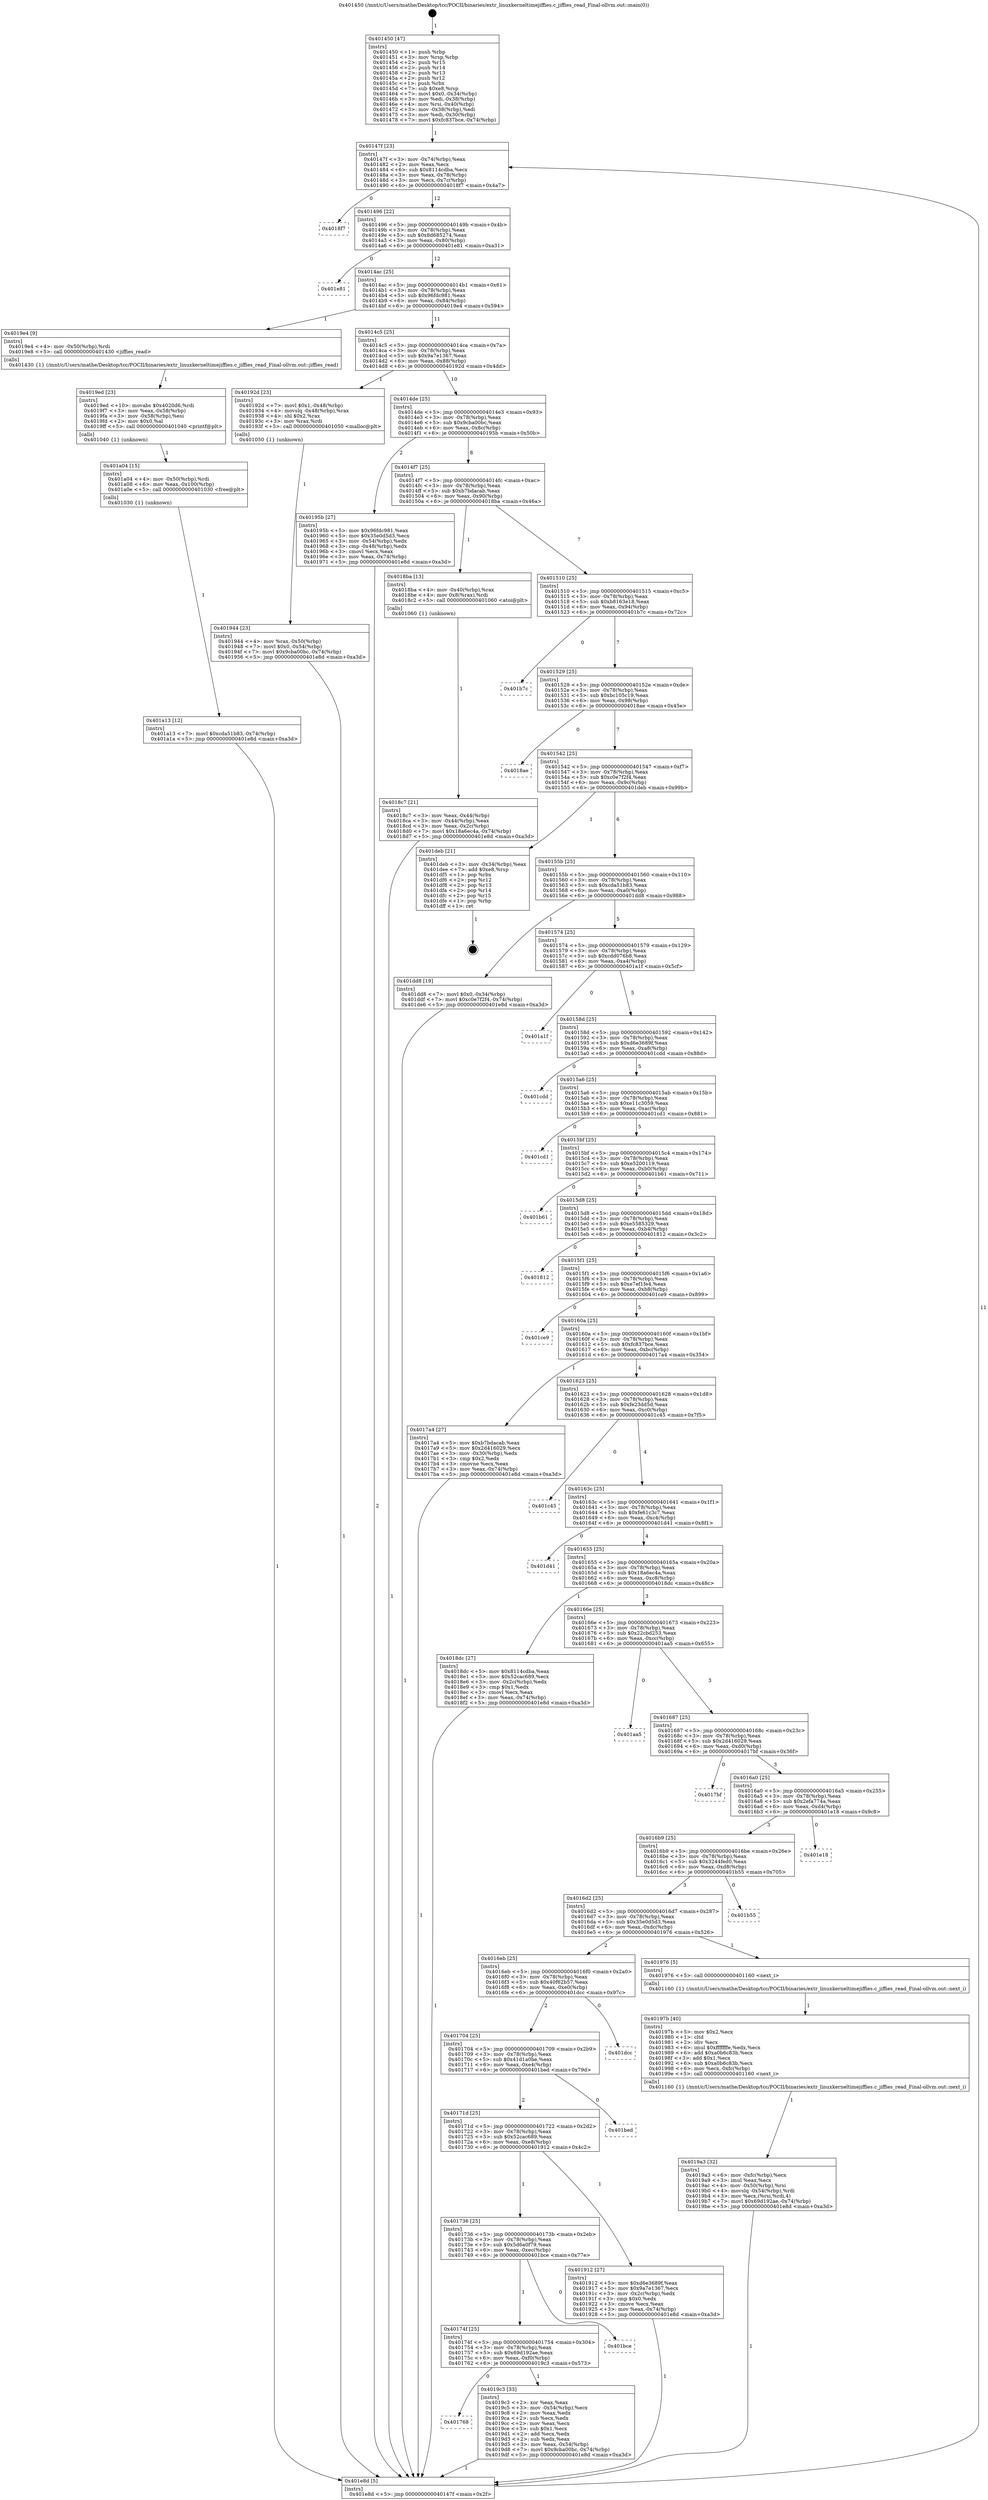 digraph "0x401450" {
  label = "0x401450 (/mnt/c/Users/mathe/Desktop/tcc/POCII/binaries/extr_linuxkerneltimejiffies.c_jiffies_read_Final-ollvm.out::main(0))"
  labelloc = "t"
  node[shape=record]

  Entry [label="",width=0.3,height=0.3,shape=circle,fillcolor=black,style=filled]
  "0x40147f" [label="{
     0x40147f [23]\l
     | [instrs]\l
     &nbsp;&nbsp;0x40147f \<+3\>: mov -0x74(%rbp),%eax\l
     &nbsp;&nbsp;0x401482 \<+2\>: mov %eax,%ecx\l
     &nbsp;&nbsp;0x401484 \<+6\>: sub $0x8114cdba,%ecx\l
     &nbsp;&nbsp;0x40148a \<+3\>: mov %eax,-0x78(%rbp)\l
     &nbsp;&nbsp;0x40148d \<+3\>: mov %ecx,-0x7c(%rbp)\l
     &nbsp;&nbsp;0x401490 \<+6\>: je 00000000004018f7 \<main+0x4a7\>\l
  }"]
  "0x4018f7" [label="{
     0x4018f7\l
  }", style=dashed]
  "0x401496" [label="{
     0x401496 [22]\l
     | [instrs]\l
     &nbsp;&nbsp;0x401496 \<+5\>: jmp 000000000040149b \<main+0x4b\>\l
     &nbsp;&nbsp;0x40149b \<+3\>: mov -0x78(%rbp),%eax\l
     &nbsp;&nbsp;0x40149e \<+5\>: sub $0x8d685274,%eax\l
     &nbsp;&nbsp;0x4014a3 \<+3\>: mov %eax,-0x80(%rbp)\l
     &nbsp;&nbsp;0x4014a6 \<+6\>: je 0000000000401e81 \<main+0xa31\>\l
  }"]
  Exit [label="",width=0.3,height=0.3,shape=circle,fillcolor=black,style=filled,peripheries=2]
  "0x401e81" [label="{
     0x401e81\l
  }", style=dashed]
  "0x4014ac" [label="{
     0x4014ac [25]\l
     | [instrs]\l
     &nbsp;&nbsp;0x4014ac \<+5\>: jmp 00000000004014b1 \<main+0x61\>\l
     &nbsp;&nbsp;0x4014b1 \<+3\>: mov -0x78(%rbp),%eax\l
     &nbsp;&nbsp;0x4014b4 \<+5\>: sub $0x96fdc981,%eax\l
     &nbsp;&nbsp;0x4014b9 \<+6\>: mov %eax,-0x84(%rbp)\l
     &nbsp;&nbsp;0x4014bf \<+6\>: je 00000000004019e4 \<main+0x594\>\l
  }"]
  "0x401a13" [label="{
     0x401a13 [12]\l
     | [instrs]\l
     &nbsp;&nbsp;0x401a13 \<+7\>: movl $0xcda51b83,-0x74(%rbp)\l
     &nbsp;&nbsp;0x401a1a \<+5\>: jmp 0000000000401e8d \<main+0xa3d\>\l
  }"]
  "0x4019e4" [label="{
     0x4019e4 [9]\l
     | [instrs]\l
     &nbsp;&nbsp;0x4019e4 \<+4\>: mov -0x50(%rbp),%rdi\l
     &nbsp;&nbsp;0x4019e8 \<+5\>: call 0000000000401430 \<jiffies_read\>\l
     | [calls]\l
     &nbsp;&nbsp;0x401430 \{1\} (/mnt/c/Users/mathe/Desktop/tcc/POCII/binaries/extr_linuxkerneltimejiffies.c_jiffies_read_Final-ollvm.out::jiffies_read)\l
  }"]
  "0x4014c5" [label="{
     0x4014c5 [25]\l
     | [instrs]\l
     &nbsp;&nbsp;0x4014c5 \<+5\>: jmp 00000000004014ca \<main+0x7a\>\l
     &nbsp;&nbsp;0x4014ca \<+3\>: mov -0x78(%rbp),%eax\l
     &nbsp;&nbsp;0x4014cd \<+5\>: sub $0x9a7e1367,%eax\l
     &nbsp;&nbsp;0x4014d2 \<+6\>: mov %eax,-0x88(%rbp)\l
     &nbsp;&nbsp;0x4014d8 \<+6\>: je 000000000040192d \<main+0x4dd\>\l
  }"]
  "0x401a04" [label="{
     0x401a04 [15]\l
     | [instrs]\l
     &nbsp;&nbsp;0x401a04 \<+4\>: mov -0x50(%rbp),%rdi\l
     &nbsp;&nbsp;0x401a08 \<+6\>: mov %eax,-0x100(%rbp)\l
     &nbsp;&nbsp;0x401a0e \<+5\>: call 0000000000401030 \<free@plt\>\l
     | [calls]\l
     &nbsp;&nbsp;0x401030 \{1\} (unknown)\l
  }"]
  "0x40192d" [label="{
     0x40192d [23]\l
     | [instrs]\l
     &nbsp;&nbsp;0x40192d \<+7\>: movl $0x1,-0x48(%rbp)\l
     &nbsp;&nbsp;0x401934 \<+4\>: movslq -0x48(%rbp),%rax\l
     &nbsp;&nbsp;0x401938 \<+4\>: shl $0x2,%rax\l
     &nbsp;&nbsp;0x40193c \<+3\>: mov %rax,%rdi\l
     &nbsp;&nbsp;0x40193f \<+5\>: call 0000000000401050 \<malloc@plt\>\l
     | [calls]\l
     &nbsp;&nbsp;0x401050 \{1\} (unknown)\l
  }"]
  "0x4014de" [label="{
     0x4014de [25]\l
     | [instrs]\l
     &nbsp;&nbsp;0x4014de \<+5\>: jmp 00000000004014e3 \<main+0x93\>\l
     &nbsp;&nbsp;0x4014e3 \<+3\>: mov -0x78(%rbp),%eax\l
     &nbsp;&nbsp;0x4014e6 \<+5\>: sub $0x9cba00bc,%eax\l
     &nbsp;&nbsp;0x4014eb \<+6\>: mov %eax,-0x8c(%rbp)\l
     &nbsp;&nbsp;0x4014f1 \<+6\>: je 000000000040195b \<main+0x50b\>\l
  }"]
  "0x4019ed" [label="{
     0x4019ed [23]\l
     | [instrs]\l
     &nbsp;&nbsp;0x4019ed \<+10\>: movabs $0x4020d6,%rdi\l
     &nbsp;&nbsp;0x4019f7 \<+3\>: mov %eax,-0x58(%rbp)\l
     &nbsp;&nbsp;0x4019fa \<+3\>: mov -0x58(%rbp),%esi\l
     &nbsp;&nbsp;0x4019fd \<+2\>: mov $0x0,%al\l
     &nbsp;&nbsp;0x4019ff \<+5\>: call 0000000000401040 \<printf@plt\>\l
     | [calls]\l
     &nbsp;&nbsp;0x401040 \{1\} (unknown)\l
  }"]
  "0x40195b" [label="{
     0x40195b [27]\l
     | [instrs]\l
     &nbsp;&nbsp;0x40195b \<+5\>: mov $0x96fdc981,%eax\l
     &nbsp;&nbsp;0x401960 \<+5\>: mov $0x35e0d5d3,%ecx\l
     &nbsp;&nbsp;0x401965 \<+3\>: mov -0x54(%rbp),%edx\l
     &nbsp;&nbsp;0x401968 \<+3\>: cmp -0x48(%rbp),%edx\l
     &nbsp;&nbsp;0x40196b \<+3\>: cmovl %ecx,%eax\l
     &nbsp;&nbsp;0x40196e \<+3\>: mov %eax,-0x74(%rbp)\l
     &nbsp;&nbsp;0x401971 \<+5\>: jmp 0000000000401e8d \<main+0xa3d\>\l
  }"]
  "0x4014f7" [label="{
     0x4014f7 [25]\l
     | [instrs]\l
     &nbsp;&nbsp;0x4014f7 \<+5\>: jmp 00000000004014fc \<main+0xac\>\l
     &nbsp;&nbsp;0x4014fc \<+3\>: mov -0x78(%rbp),%eax\l
     &nbsp;&nbsp;0x4014ff \<+5\>: sub $0xb7bdacab,%eax\l
     &nbsp;&nbsp;0x401504 \<+6\>: mov %eax,-0x90(%rbp)\l
     &nbsp;&nbsp;0x40150a \<+6\>: je 00000000004018ba \<main+0x46a\>\l
  }"]
  "0x401768" [label="{
     0x401768\l
  }", style=dashed]
  "0x4018ba" [label="{
     0x4018ba [13]\l
     | [instrs]\l
     &nbsp;&nbsp;0x4018ba \<+4\>: mov -0x40(%rbp),%rax\l
     &nbsp;&nbsp;0x4018be \<+4\>: mov 0x8(%rax),%rdi\l
     &nbsp;&nbsp;0x4018c2 \<+5\>: call 0000000000401060 \<atoi@plt\>\l
     | [calls]\l
     &nbsp;&nbsp;0x401060 \{1\} (unknown)\l
  }"]
  "0x401510" [label="{
     0x401510 [25]\l
     | [instrs]\l
     &nbsp;&nbsp;0x401510 \<+5\>: jmp 0000000000401515 \<main+0xc5\>\l
     &nbsp;&nbsp;0x401515 \<+3\>: mov -0x78(%rbp),%eax\l
     &nbsp;&nbsp;0x401518 \<+5\>: sub $0xb8163e18,%eax\l
     &nbsp;&nbsp;0x40151d \<+6\>: mov %eax,-0x94(%rbp)\l
     &nbsp;&nbsp;0x401523 \<+6\>: je 0000000000401b7c \<main+0x72c\>\l
  }"]
  "0x4019c3" [label="{
     0x4019c3 [33]\l
     | [instrs]\l
     &nbsp;&nbsp;0x4019c3 \<+2\>: xor %eax,%eax\l
     &nbsp;&nbsp;0x4019c5 \<+3\>: mov -0x54(%rbp),%ecx\l
     &nbsp;&nbsp;0x4019c8 \<+2\>: mov %eax,%edx\l
     &nbsp;&nbsp;0x4019ca \<+2\>: sub %ecx,%edx\l
     &nbsp;&nbsp;0x4019cc \<+2\>: mov %eax,%ecx\l
     &nbsp;&nbsp;0x4019ce \<+3\>: sub $0x1,%ecx\l
     &nbsp;&nbsp;0x4019d1 \<+2\>: add %ecx,%edx\l
     &nbsp;&nbsp;0x4019d3 \<+2\>: sub %edx,%eax\l
     &nbsp;&nbsp;0x4019d5 \<+3\>: mov %eax,-0x54(%rbp)\l
     &nbsp;&nbsp;0x4019d8 \<+7\>: movl $0x9cba00bc,-0x74(%rbp)\l
     &nbsp;&nbsp;0x4019df \<+5\>: jmp 0000000000401e8d \<main+0xa3d\>\l
  }"]
  "0x401b7c" [label="{
     0x401b7c\l
  }", style=dashed]
  "0x401529" [label="{
     0x401529 [25]\l
     | [instrs]\l
     &nbsp;&nbsp;0x401529 \<+5\>: jmp 000000000040152e \<main+0xde\>\l
     &nbsp;&nbsp;0x40152e \<+3\>: mov -0x78(%rbp),%eax\l
     &nbsp;&nbsp;0x401531 \<+5\>: sub $0xbc105c19,%eax\l
     &nbsp;&nbsp;0x401536 \<+6\>: mov %eax,-0x98(%rbp)\l
     &nbsp;&nbsp;0x40153c \<+6\>: je 00000000004018ae \<main+0x45e\>\l
  }"]
  "0x40174f" [label="{
     0x40174f [25]\l
     | [instrs]\l
     &nbsp;&nbsp;0x40174f \<+5\>: jmp 0000000000401754 \<main+0x304\>\l
     &nbsp;&nbsp;0x401754 \<+3\>: mov -0x78(%rbp),%eax\l
     &nbsp;&nbsp;0x401757 \<+5\>: sub $0x69d192ae,%eax\l
     &nbsp;&nbsp;0x40175c \<+6\>: mov %eax,-0xf0(%rbp)\l
     &nbsp;&nbsp;0x401762 \<+6\>: je 00000000004019c3 \<main+0x573\>\l
  }"]
  "0x4018ae" [label="{
     0x4018ae\l
  }", style=dashed]
  "0x401542" [label="{
     0x401542 [25]\l
     | [instrs]\l
     &nbsp;&nbsp;0x401542 \<+5\>: jmp 0000000000401547 \<main+0xf7\>\l
     &nbsp;&nbsp;0x401547 \<+3\>: mov -0x78(%rbp),%eax\l
     &nbsp;&nbsp;0x40154a \<+5\>: sub $0xc0e7f2f4,%eax\l
     &nbsp;&nbsp;0x40154f \<+6\>: mov %eax,-0x9c(%rbp)\l
     &nbsp;&nbsp;0x401555 \<+6\>: je 0000000000401deb \<main+0x99b\>\l
  }"]
  "0x401bce" [label="{
     0x401bce\l
  }", style=dashed]
  "0x401deb" [label="{
     0x401deb [21]\l
     | [instrs]\l
     &nbsp;&nbsp;0x401deb \<+3\>: mov -0x34(%rbp),%eax\l
     &nbsp;&nbsp;0x401dee \<+7\>: add $0xe8,%rsp\l
     &nbsp;&nbsp;0x401df5 \<+1\>: pop %rbx\l
     &nbsp;&nbsp;0x401df6 \<+2\>: pop %r12\l
     &nbsp;&nbsp;0x401df8 \<+2\>: pop %r13\l
     &nbsp;&nbsp;0x401dfa \<+2\>: pop %r14\l
     &nbsp;&nbsp;0x401dfc \<+2\>: pop %r15\l
     &nbsp;&nbsp;0x401dfe \<+1\>: pop %rbp\l
     &nbsp;&nbsp;0x401dff \<+1\>: ret\l
  }"]
  "0x40155b" [label="{
     0x40155b [25]\l
     | [instrs]\l
     &nbsp;&nbsp;0x40155b \<+5\>: jmp 0000000000401560 \<main+0x110\>\l
     &nbsp;&nbsp;0x401560 \<+3\>: mov -0x78(%rbp),%eax\l
     &nbsp;&nbsp;0x401563 \<+5\>: sub $0xcda51b83,%eax\l
     &nbsp;&nbsp;0x401568 \<+6\>: mov %eax,-0xa0(%rbp)\l
     &nbsp;&nbsp;0x40156e \<+6\>: je 0000000000401dd8 \<main+0x988\>\l
  }"]
  "0x4019a3" [label="{
     0x4019a3 [32]\l
     | [instrs]\l
     &nbsp;&nbsp;0x4019a3 \<+6\>: mov -0xfc(%rbp),%ecx\l
     &nbsp;&nbsp;0x4019a9 \<+3\>: imul %eax,%ecx\l
     &nbsp;&nbsp;0x4019ac \<+4\>: mov -0x50(%rbp),%rsi\l
     &nbsp;&nbsp;0x4019b0 \<+4\>: movslq -0x54(%rbp),%rdi\l
     &nbsp;&nbsp;0x4019b4 \<+3\>: mov %ecx,(%rsi,%rdi,4)\l
     &nbsp;&nbsp;0x4019b7 \<+7\>: movl $0x69d192ae,-0x74(%rbp)\l
     &nbsp;&nbsp;0x4019be \<+5\>: jmp 0000000000401e8d \<main+0xa3d\>\l
  }"]
  "0x401dd8" [label="{
     0x401dd8 [19]\l
     | [instrs]\l
     &nbsp;&nbsp;0x401dd8 \<+7\>: movl $0x0,-0x34(%rbp)\l
     &nbsp;&nbsp;0x401ddf \<+7\>: movl $0xc0e7f2f4,-0x74(%rbp)\l
     &nbsp;&nbsp;0x401de6 \<+5\>: jmp 0000000000401e8d \<main+0xa3d\>\l
  }"]
  "0x401574" [label="{
     0x401574 [25]\l
     | [instrs]\l
     &nbsp;&nbsp;0x401574 \<+5\>: jmp 0000000000401579 \<main+0x129\>\l
     &nbsp;&nbsp;0x401579 \<+3\>: mov -0x78(%rbp),%eax\l
     &nbsp;&nbsp;0x40157c \<+5\>: sub $0xcdd076b8,%eax\l
     &nbsp;&nbsp;0x401581 \<+6\>: mov %eax,-0xa4(%rbp)\l
     &nbsp;&nbsp;0x401587 \<+6\>: je 0000000000401a1f \<main+0x5cf\>\l
  }"]
  "0x40197b" [label="{
     0x40197b [40]\l
     | [instrs]\l
     &nbsp;&nbsp;0x40197b \<+5\>: mov $0x2,%ecx\l
     &nbsp;&nbsp;0x401980 \<+1\>: cltd\l
     &nbsp;&nbsp;0x401981 \<+2\>: idiv %ecx\l
     &nbsp;&nbsp;0x401983 \<+6\>: imul $0xfffffffe,%edx,%ecx\l
     &nbsp;&nbsp;0x401989 \<+6\>: add $0xa0b6c83b,%ecx\l
     &nbsp;&nbsp;0x40198f \<+3\>: add $0x1,%ecx\l
     &nbsp;&nbsp;0x401992 \<+6\>: sub $0xa0b6c83b,%ecx\l
     &nbsp;&nbsp;0x401998 \<+6\>: mov %ecx,-0xfc(%rbp)\l
     &nbsp;&nbsp;0x40199e \<+5\>: call 0000000000401160 \<next_i\>\l
     | [calls]\l
     &nbsp;&nbsp;0x401160 \{1\} (/mnt/c/Users/mathe/Desktop/tcc/POCII/binaries/extr_linuxkerneltimejiffies.c_jiffies_read_Final-ollvm.out::next_i)\l
  }"]
  "0x401a1f" [label="{
     0x401a1f\l
  }", style=dashed]
  "0x40158d" [label="{
     0x40158d [25]\l
     | [instrs]\l
     &nbsp;&nbsp;0x40158d \<+5\>: jmp 0000000000401592 \<main+0x142\>\l
     &nbsp;&nbsp;0x401592 \<+3\>: mov -0x78(%rbp),%eax\l
     &nbsp;&nbsp;0x401595 \<+5\>: sub $0xd6e3689f,%eax\l
     &nbsp;&nbsp;0x40159a \<+6\>: mov %eax,-0xa8(%rbp)\l
     &nbsp;&nbsp;0x4015a0 \<+6\>: je 0000000000401cdd \<main+0x88d\>\l
  }"]
  "0x401944" [label="{
     0x401944 [23]\l
     | [instrs]\l
     &nbsp;&nbsp;0x401944 \<+4\>: mov %rax,-0x50(%rbp)\l
     &nbsp;&nbsp;0x401948 \<+7\>: movl $0x0,-0x54(%rbp)\l
     &nbsp;&nbsp;0x40194f \<+7\>: movl $0x9cba00bc,-0x74(%rbp)\l
     &nbsp;&nbsp;0x401956 \<+5\>: jmp 0000000000401e8d \<main+0xa3d\>\l
  }"]
  "0x401cdd" [label="{
     0x401cdd\l
  }", style=dashed]
  "0x4015a6" [label="{
     0x4015a6 [25]\l
     | [instrs]\l
     &nbsp;&nbsp;0x4015a6 \<+5\>: jmp 00000000004015ab \<main+0x15b\>\l
     &nbsp;&nbsp;0x4015ab \<+3\>: mov -0x78(%rbp),%eax\l
     &nbsp;&nbsp;0x4015ae \<+5\>: sub $0xe11c3059,%eax\l
     &nbsp;&nbsp;0x4015b3 \<+6\>: mov %eax,-0xac(%rbp)\l
     &nbsp;&nbsp;0x4015b9 \<+6\>: je 0000000000401cd1 \<main+0x881\>\l
  }"]
  "0x401736" [label="{
     0x401736 [25]\l
     | [instrs]\l
     &nbsp;&nbsp;0x401736 \<+5\>: jmp 000000000040173b \<main+0x2eb\>\l
     &nbsp;&nbsp;0x40173b \<+3\>: mov -0x78(%rbp),%eax\l
     &nbsp;&nbsp;0x40173e \<+5\>: sub $0x5d6a0f79,%eax\l
     &nbsp;&nbsp;0x401743 \<+6\>: mov %eax,-0xec(%rbp)\l
     &nbsp;&nbsp;0x401749 \<+6\>: je 0000000000401bce \<main+0x77e\>\l
  }"]
  "0x401cd1" [label="{
     0x401cd1\l
  }", style=dashed]
  "0x4015bf" [label="{
     0x4015bf [25]\l
     | [instrs]\l
     &nbsp;&nbsp;0x4015bf \<+5\>: jmp 00000000004015c4 \<main+0x174\>\l
     &nbsp;&nbsp;0x4015c4 \<+3\>: mov -0x78(%rbp),%eax\l
     &nbsp;&nbsp;0x4015c7 \<+5\>: sub $0xe5200119,%eax\l
     &nbsp;&nbsp;0x4015cc \<+6\>: mov %eax,-0xb0(%rbp)\l
     &nbsp;&nbsp;0x4015d2 \<+6\>: je 0000000000401b61 \<main+0x711\>\l
  }"]
  "0x401912" [label="{
     0x401912 [27]\l
     | [instrs]\l
     &nbsp;&nbsp;0x401912 \<+5\>: mov $0xd6e3689f,%eax\l
     &nbsp;&nbsp;0x401917 \<+5\>: mov $0x9a7e1367,%ecx\l
     &nbsp;&nbsp;0x40191c \<+3\>: mov -0x2c(%rbp),%edx\l
     &nbsp;&nbsp;0x40191f \<+3\>: cmp $0x0,%edx\l
     &nbsp;&nbsp;0x401922 \<+3\>: cmove %ecx,%eax\l
     &nbsp;&nbsp;0x401925 \<+3\>: mov %eax,-0x74(%rbp)\l
     &nbsp;&nbsp;0x401928 \<+5\>: jmp 0000000000401e8d \<main+0xa3d\>\l
  }"]
  "0x401b61" [label="{
     0x401b61\l
  }", style=dashed]
  "0x4015d8" [label="{
     0x4015d8 [25]\l
     | [instrs]\l
     &nbsp;&nbsp;0x4015d8 \<+5\>: jmp 00000000004015dd \<main+0x18d\>\l
     &nbsp;&nbsp;0x4015dd \<+3\>: mov -0x78(%rbp),%eax\l
     &nbsp;&nbsp;0x4015e0 \<+5\>: sub $0xe5585329,%eax\l
     &nbsp;&nbsp;0x4015e5 \<+6\>: mov %eax,-0xb4(%rbp)\l
     &nbsp;&nbsp;0x4015eb \<+6\>: je 0000000000401812 \<main+0x3c2\>\l
  }"]
  "0x40171d" [label="{
     0x40171d [25]\l
     | [instrs]\l
     &nbsp;&nbsp;0x40171d \<+5\>: jmp 0000000000401722 \<main+0x2d2\>\l
     &nbsp;&nbsp;0x401722 \<+3\>: mov -0x78(%rbp),%eax\l
     &nbsp;&nbsp;0x401725 \<+5\>: sub $0x52cac689,%eax\l
     &nbsp;&nbsp;0x40172a \<+6\>: mov %eax,-0xe8(%rbp)\l
     &nbsp;&nbsp;0x401730 \<+6\>: je 0000000000401912 \<main+0x4c2\>\l
  }"]
  "0x401812" [label="{
     0x401812\l
  }", style=dashed]
  "0x4015f1" [label="{
     0x4015f1 [25]\l
     | [instrs]\l
     &nbsp;&nbsp;0x4015f1 \<+5\>: jmp 00000000004015f6 \<main+0x1a6\>\l
     &nbsp;&nbsp;0x4015f6 \<+3\>: mov -0x78(%rbp),%eax\l
     &nbsp;&nbsp;0x4015f9 \<+5\>: sub $0xe7ef1fe4,%eax\l
     &nbsp;&nbsp;0x4015fe \<+6\>: mov %eax,-0xb8(%rbp)\l
     &nbsp;&nbsp;0x401604 \<+6\>: je 0000000000401ce9 \<main+0x899\>\l
  }"]
  "0x401bed" [label="{
     0x401bed\l
  }", style=dashed]
  "0x401ce9" [label="{
     0x401ce9\l
  }", style=dashed]
  "0x40160a" [label="{
     0x40160a [25]\l
     | [instrs]\l
     &nbsp;&nbsp;0x40160a \<+5\>: jmp 000000000040160f \<main+0x1bf\>\l
     &nbsp;&nbsp;0x40160f \<+3\>: mov -0x78(%rbp),%eax\l
     &nbsp;&nbsp;0x401612 \<+5\>: sub $0xfc837bce,%eax\l
     &nbsp;&nbsp;0x401617 \<+6\>: mov %eax,-0xbc(%rbp)\l
     &nbsp;&nbsp;0x40161d \<+6\>: je 00000000004017a4 \<main+0x354\>\l
  }"]
  "0x401704" [label="{
     0x401704 [25]\l
     | [instrs]\l
     &nbsp;&nbsp;0x401704 \<+5\>: jmp 0000000000401709 \<main+0x2b9\>\l
     &nbsp;&nbsp;0x401709 \<+3\>: mov -0x78(%rbp),%eax\l
     &nbsp;&nbsp;0x40170c \<+5\>: sub $0x41d1a0be,%eax\l
     &nbsp;&nbsp;0x401711 \<+6\>: mov %eax,-0xe4(%rbp)\l
     &nbsp;&nbsp;0x401717 \<+6\>: je 0000000000401bed \<main+0x79d\>\l
  }"]
  "0x4017a4" [label="{
     0x4017a4 [27]\l
     | [instrs]\l
     &nbsp;&nbsp;0x4017a4 \<+5\>: mov $0xb7bdacab,%eax\l
     &nbsp;&nbsp;0x4017a9 \<+5\>: mov $0x2d416029,%ecx\l
     &nbsp;&nbsp;0x4017ae \<+3\>: mov -0x30(%rbp),%edx\l
     &nbsp;&nbsp;0x4017b1 \<+3\>: cmp $0x2,%edx\l
     &nbsp;&nbsp;0x4017b4 \<+3\>: cmovne %ecx,%eax\l
     &nbsp;&nbsp;0x4017b7 \<+3\>: mov %eax,-0x74(%rbp)\l
     &nbsp;&nbsp;0x4017ba \<+5\>: jmp 0000000000401e8d \<main+0xa3d\>\l
  }"]
  "0x401623" [label="{
     0x401623 [25]\l
     | [instrs]\l
     &nbsp;&nbsp;0x401623 \<+5\>: jmp 0000000000401628 \<main+0x1d8\>\l
     &nbsp;&nbsp;0x401628 \<+3\>: mov -0x78(%rbp),%eax\l
     &nbsp;&nbsp;0x40162b \<+5\>: sub $0xfe23dd5d,%eax\l
     &nbsp;&nbsp;0x401630 \<+6\>: mov %eax,-0xc0(%rbp)\l
     &nbsp;&nbsp;0x401636 \<+6\>: je 0000000000401c45 \<main+0x7f5\>\l
  }"]
  "0x401e8d" [label="{
     0x401e8d [5]\l
     | [instrs]\l
     &nbsp;&nbsp;0x401e8d \<+5\>: jmp 000000000040147f \<main+0x2f\>\l
  }"]
  "0x401450" [label="{
     0x401450 [47]\l
     | [instrs]\l
     &nbsp;&nbsp;0x401450 \<+1\>: push %rbp\l
     &nbsp;&nbsp;0x401451 \<+3\>: mov %rsp,%rbp\l
     &nbsp;&nbsp;0x401454 \<+2\>: push %r15\l
     &nbsp;&nbsp;0x401456 \<+2\>: push %r14\l
     &nbsp;&nbsp;0x401458 \<+2\>: push %r13\l
     &nbsp;&nbsp;0x40145a \<+2\>: push %r12\l
     &nbsp;&nbsp;0x40145c \<+1\>: push %rbx\l
     &nbsp;&nbsp;0x40145d \<+7\>: sub $0xe8,%rsp\l
     &nbsp;&nbsp;0x401464 \<+7\>: movl $0x0,-0x34(%rbp)\l
     &nbsp;&nbsp;0x40146b \<+3\>: mov %edi,-0x38(%rbp)\l
     &nbsp;&nbsp;0x40146e \<+4\>: mov %rsi,-0x40(%rbp)\l
     &nbsp;&nbsp;0x401472 \<+3\>: mov -0x38(%rbp),%edi\l
     &nbsp;&nbsp;0x401475 \<+3\>: mov %edi,-0x30(%rbp)\l
     &nbsp;&nbsp;0x401478 \<+7\>: movl $0xfc837bce,-0x74(%rbp)\l
  }"]
  "0x4018c7" [label="{
     0x4018c7 [21]\l
     | [instrs]\l
     &nbsp;&nbsp;0x4018c7 \<+3\>: mov %eax,-0x44(%rbp)\l
     &nbsp;&nbsp;0x4018ca \<+3\>: mov -0x44(%rbp),%eax\l
     &nbsp;&nbsp;0x4018cd \<+3\>: mov %eax,-0x2c(%rbp)\l
     &nbsp;&nbsp;0x4018d0 \<+7\>: movl $0x18a6ec4a,-0x74(%rbp)\l
     &nbsp;&nbsp;0x4018d7 \<+5\>: jmp 0000000000401e8d \<main+0xa3d\>\l
  }"]
  "0x401dcc" [label="{
     0x401dcc\l
  }", style=dashed]
  "0x401c45" [label="{
     0x401c45\l
  }", style=dashed]
  "0x40163c" [label="{
     0x40163c [25]\l
     | [instrs]\l
     &nbsp;&nbsp;0x40163c \<+5\>: jmp 0000000000401641 \<main+0x1f1\>\l
     &nbsp;&nbsp;0x401641 \<+3\>: mov -0x78(%rbp),%eax\l
     &nbsp;&nbsp;0x401644 \<+5\>: sub $0xfe61c3c7,%eax\l
     &nbsp;&nbsp;0x401649 \<+6\>: mov %eax,-0xc4(%rbp)\l
     &nbsp;&nbsp;0x40164f \<+6\>: je 0000000000401d41 \<main+0x8f1\>\l
  }"]
  "0x4016eb" [label="{
     0x4016eb [25]\l
     | [instrs]\l
     &nbsp;&nbsp;0x4016eb \<+5\>: jmp 00000000004016f0 \<main+0x2a0\>\l
     &nbsp;&nbsp;0x4016f0 \<+3\>: mov -0x78(%rbp),%eax\l
     &nbsp;&nbsp;0x4016f3 \<+5\>: sub $0x40f62b57,%eax\l
     &nbsp;&nbsp;0x4016f8 \<+6\>: mov %eax,-0xe0(%rbp)\l
     &nbsp;&nbsp;0x4016fe \<+6\>: je 0000000000401dcc \<main+0x97c\>\l
  }"]
  "0x401d41" [label="{
     0x401d41\l
  }", style=dashed]
  "0x401655" [label="{
     0x401655 [25]\l
     | [instrs]\l
     &nbsp;&nbsp;0x401655 \<+5\>: jmp 000000000040165a \<main+0x20a\>\l
     &nbsp;&nbsp;0x40165a \<+3\>: mov -0x78(%rbp),%eax\l
     &nbsp;&nbsp;0x40165d \<+5\>: sub $0x18a6ec4a,%eax\l
     &nbsp;&nbsp;0x401662 \<+6\>: mov %eax,-0xc8(%rbp)\l
     &nbsp;&nbsp;0x401668 \<+6\>: je 00000000004018dc \<main+0x48c\>\l
  }"]
  "0x401976" [label="{
     0x401976 [5]\l
     | [instrs]\l
     &nbsp;&nbsp;0x401976 \<+5\>: call 0000000000401160 \<next_i\>\l
     | [calls]\l
     &nbsp;&nbsp;0x401160 \{1\} (/mnt/c/Users/mathe/Desktop/tcc/POCII/binaries/extr_linuxkerneltimejiffies.c_jiffies_read_Final-ollvm.out::next_i)\l
  }"]
  "0x4018dc" [label="{
     0x4018dc [27]\l
     | [instrs]\l
     &nbsp;&nbsp;0x4018dc \<+5\>: mov $0x8114cdba,%eax\l
     &nbsp;&nbsp;0x4018e1 \<+5\>: mov $0x52cac689,%ecx\l
     &nbsp;&nbsp;0x4018e6 \<+3\>: mov -0x2c(%rbp),%edx\l
     &nbsp;&nbsp;0x4018e9 \<+3\>: cmp $0x1,%edx\l
     &nbsp;&nbsp;0x4018ec \<+3\>: cmovl %ecx,%eax\l
     &nbsp;&nbsp;0x4018ef \<+3\>: mov %eax,-0x74(%rbp)\l
     &nbsp;&nbsp;0x4018f2 \<+5\>: jmp 0000000000401e8d \<main+0xa3d\>\l
  }"]
  "0x40166e" [label="{
     0x40166e [25]\l
     | [instrs]\l
     &nbsp;&nbsp;0x40166e \<+5\>: jmp 0000000000401673 \<main+0x223\>\l
     &nbsp;&nbsp;0x401673 \<+3\>: mov -0x78(%rbp),%eax\l
     &nbsp;&nbsp;0x401676 \<+5\>: sub $0x22cbd253,%eax\l
     &nbsp;&nbsp;0x40167b \<+6\>: mov %eax,-0xcc(%rbp)\l
     &nbsp;&nbsp;0x401681 \<+6\>: je 0000000000401aa5 \<main+0x655\>\l
  }"]
  "0x4016d2" [label="{
     0x4016d2 [25]\l
     | [instrs]\l
     &nbsp;&nbsp;0x4016d2 \<+5\>: jmp 00000000004016d7 \<main+0x287\>\l
     &nbsp;&nbsp;0x4016d7 \<+3\>: mov -0x78(%rbp),%eax\l
     &nbsp;&nbsp;0x4016da \<+5\>: sub $0x35e0d5d3,%eax\l
     &nbsp;&nbsp;0x4016df \<+6\>: mov %eax,-0xdc(%rbp)\l
     &nbsp;&nbsp;0x4016e5 \<+6\>: je 0000000000401976 \<main+0x526\>\l
  }"]
  "0x401aa5" [label="{
     0x401aa5\l
  }", style=dashed]
  "0x401687" [label="{
     0x401687 [25]\l
     | [instrs]\l
     &nbsp;&nbsp;0x401687 \<+5\>: jmp 000000000040168c \<main+0x23c\>\l
     &nbsp;&nbsp;0x40168c \<+3\>: mov -0x78(%rbp),%eax\l
     &nbsp;&nbsp;0x40168f \<+5\>: sub $0x2d416029,%eax\l
     &nbsp;&nbsp;0x401694 \<+6\>: mov %eax,-0xd0(%rbp)\l
     &nbsp;&nbsp;0x40169a \<+6\>: je 00000000004017bf \<main+0x36f\>\l
  }"]
  "0x401b55" [label="{
     0x401b55\l
  }", style=dashed]
  "0x4017bf" [label="{
     0x4017bf\l
  }", style=dashed]
  "0x4016a0" [label="{
     0x4016a0 [25]\l
     | [instrs]\l
     &nbsp;&nbsp;0x4016a0 \<+5\>: jmp 00000000004016a5 \<main+0x255\>\l
     &nbsp;&nbsp;0x4016a5 \<+3\>: mov -0x78(%rbp),%eax\l
     &nbsp;&nbsp;0x4016a8 \<+5\>: sub $0x2efa774a,%eax\l
     &nbsp;&nbsp;0x4016ad \<+6\>: mov %eax,-0xd4(%rbp)\l
     &nbsp;&nbsp;0x4016b3 \<+6\>: je 0000000000401e18 \<main+0x9c8\>\l
  }"]
  "0x4016b9" [label="{
     0x4016b9 [25]\l
     | [instrs]\l
     &nbsp;&nbsp;0x4016b9 \<+5\>: jmp 00000000004016be \<main+0x26e\>\l
     &nbsp;&nbsp;0x4016be \<+3\>: mov -0x78(%rbp),%eax\l
     &nbsp;&nbsp;0x4016c1 \<+5\>: sub $0x3244fed0,%eax\l
     &nbsp;&nbsp;0x4016c6 \<+6\>: mov %eax,-0xd8(%rbp)\l
     &nbsp;&nbsp;0x4016cc \<+6\>: je 0000000000401b55 \<main+0x705\>\l
  }"]
  "0x401e18" [label="{
     0x401e18\l
  }", style=dashed]
  Entry -> "0x401450" [label=" 1"]
  "0x40147f" -> "0x4018f7" [label=" 0"]
  "0x40147f" -> "0x401496" [label=" 12"]
  "0x401deb" -> Exit [label=" 1"]
  "0x401496" -> "0x401e81" [label=" 0"]
  "0x401496" -> "0x4014ac" [label=" 12"]
  "0x401dd8" -> "0x401e8d" [label=" 1"]
  "0x4014ac" -> "0x4019e4" [label=" 1"]
  "0x4014ac" -> "0x4014c5" [label=" 11"]
  "0x401a13" -> "0x401e8d" [label=" 1"]
  "0x4014c5" -> "0x40192d" [label=" 1"]
  "0x4014c5" -> "0x4014de" [label=" 10"]
  "0x401a04" -> "0x401a13" [label=" 1"]
  "0x4014de" -> "0x40195b" [label=" 2"]
  "0x4014de" -> "0x4014f7" [label=" 8"]
  "0x4019ed" -> "0x401a04" [label=" 1"]
  "0x4014f7" -> "0x4018ba" [label=" 1"]
  "0x4014f7" -> "0x401510" [label=" 7"]
  "0x4019e4" -> "0x4019ed" [label=" 1"]
  "0x401510" -> "0x401b7c" [label=" 0"]
  "0x401510" -> "0x401529" [label=" 7"]
  "0x4019c3" -> "0x401e8d" [label=" 1"]
  "0x401529" -> "0x4018ae" [label=" 0"]
  "0x401529" -> "0x401542" [label=" 7"]
  "0x40174f" -> "0x4019c3" [label=" 1"]
  "0x401542" -> "0x401deb" [label=" 1"]
  "0x401542" -> "0x40155b" [label=" 6"]
  "0x40174f" -> "0x401768" [label=" 0"]
  "0x40155b" -> "0x401dd8" [label=" 1"]
  "0x40155b" -> "0x401574" [label=" 5"]
  "0x401736" -> "0x401bce" [label=" 0"]
  "0x401574" -> "0x401a1f" [label=" 0"]
  "0x401574" -> "0x40158d" [label=" 5"]
  "0x401736" -> "0x40174f" [label=" 1"]
  "0x40158d" -> "0x401cdd" [label=" 0"]
  "0x40158d" -> "0x4015a6" [label=" 5"]
  "0x4019a3" -> "0x401e8d" [label=" 1"]
  "0x4015a6" -> "0x401cd1" [label=" 0"]
  "0x4015a6" -> "0x4015bf" [label=" 5"]
  "0x40197b" -> "0x4019a3" [label=" 1"]
  "0x4015bf" -> "0x401b61" [label=" 0"]
  "0x4015bf" -> "0x4015d8" [label=" 5"]
  "0x401976" -> "0x40197b" [label=" 1"]
  "0x4015d8" -> "0x401812" [label=" 0"]
  "0x4015d8" -> "0x4015f1" [label=" 5"]
  "0x401944" -> "0x401e8d" [label=" 1"]
  "0x4015f1" -> "0x401ce9" [label=" 0"]
  "0x4015f1" -> "0x40160a" [label=" 5"]
  "0x40192d" -> "0x401944" [label=" 1"]
  "0x40160a" -> "0x4017a4" [label=" 1"]
  "0x40160a" -> "0x401623" [label=" 4"]
  "0x4017a4" -> "0x401e8d" [label=" 1"]
  "0x401450" -> "0x40147f" [label=" 1"]
  "0x401e8d" -> "0x40147f" [label=" 11"]
  "0x4018ba" -> "0x4018c7" [label=" 1"]
  "0x4018c7" -> "0x401e8d" [label=" 1"]
  "0x40171d" -> "0x401736" [label=" 1"]
  "0x401623" -> "0x401c45" [label=" 0"]
  "0x401623" -> "0x40163c" [label=" 4"]
  "0x40171d" -> "0x401912" [label=" 1"]
  "0x40163c" -> "0x401d41" [label=" 0"]
  "0x40163c" -> "0x401655" [label=" 4"]
  "0x401704" -> "0x40171d" [label=" 2"]
  "0x401655" -> "0x4018dc" [label=" 1"]
  "0x401655" -> "0x40166e" [label=" 3"]
  "0x4018dc" -> "0x401e8d" [label=" 1"]
  "0x401704" -> "0x401bed" [label=" 0"]
  "0x40166e" -> "0x401aa5" [label=" 0"]
  "0x40166e" -> "0x401687" [label=" 3"]
  "0x4016eb" -> "0x401704" [label=" 2"]
  "0x401687" -> "0x4017bf" [label=" 0"]
  "0x401687" -> "0x4016a0" [label=" 3"]
  "0x4016eb" -> "0x401dcc" [label=" 0"]
  "0x4016a0" -> "0x401e18" [label=" 0"]
  "0x4016a0" -> "0x4016b9" [label=" 3"]
  "0x40195b" -> "0x401e8d" [label=" 2"]
  "0x4016b9" -> "0x401b55" [label=" 0"]
  "0x4016b9" -> "0x4016d2" [label=" 3"]
  "0x401912" -> "0x401e8d" [label=" 1"]
  "0x4016d2" -> "0x401976" [label=" 1"]
  "0x4016d2" -> "0x4016eb" [label=" 2"]
}
